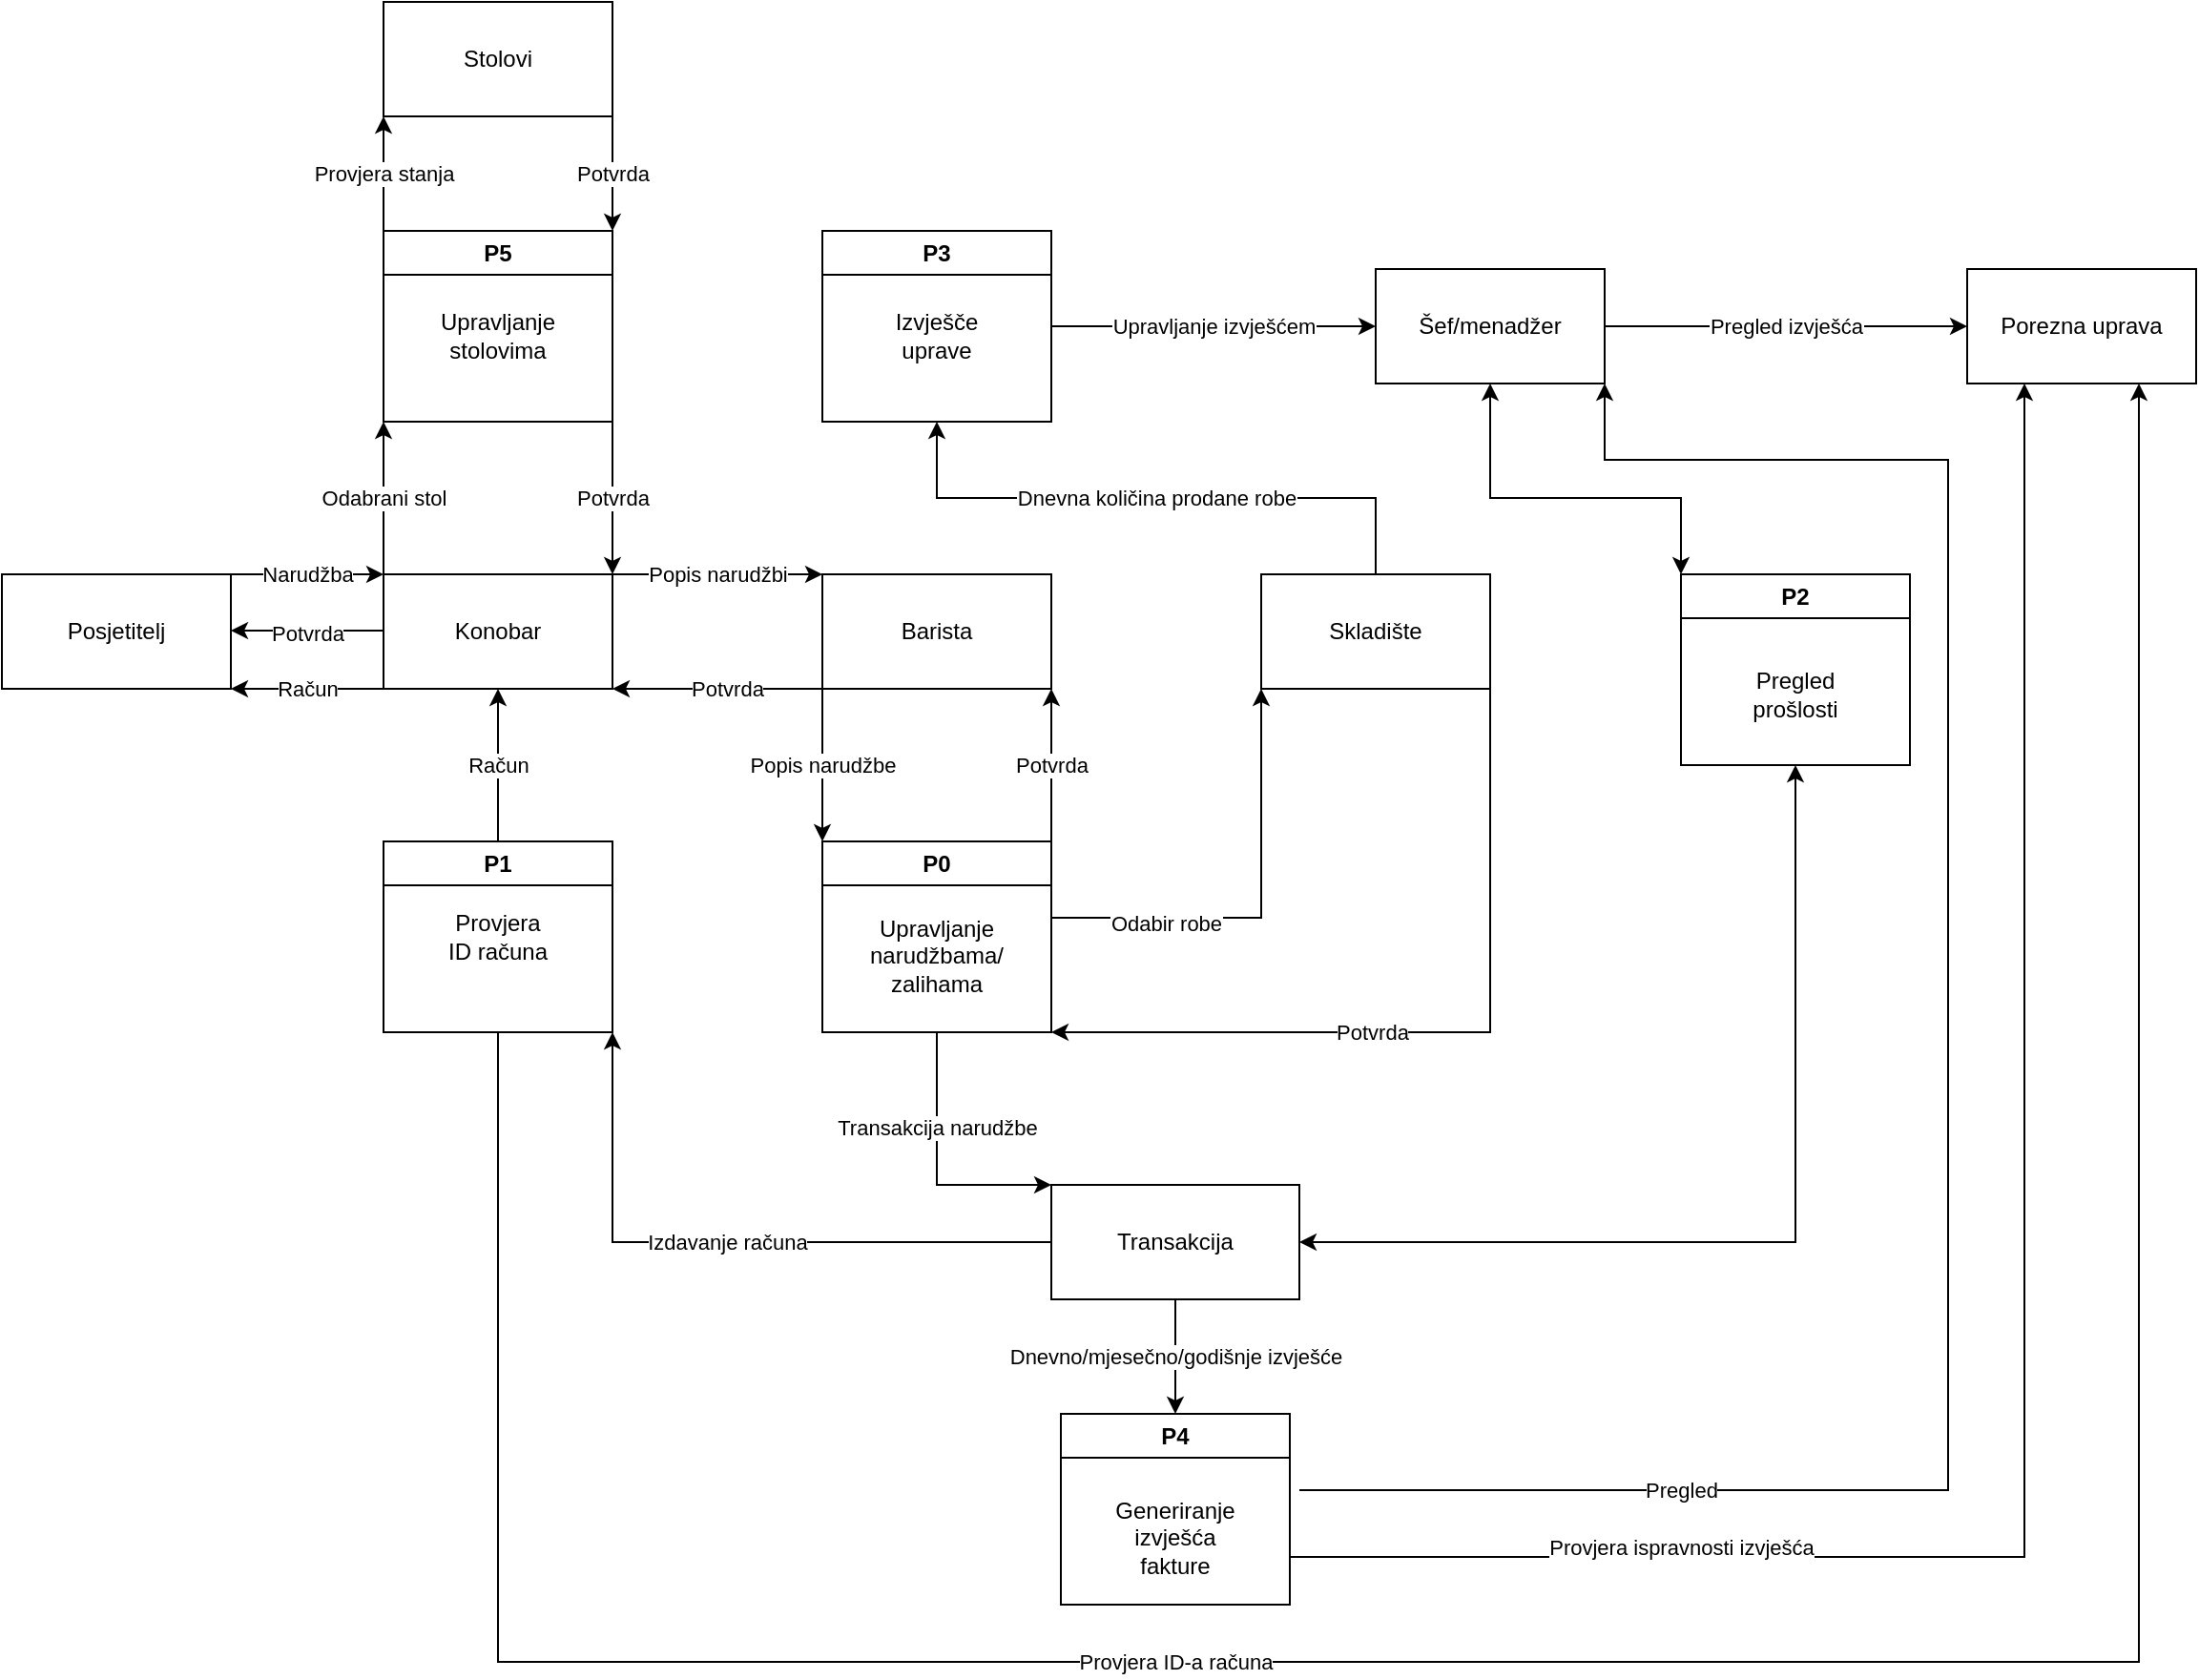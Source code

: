 <mxfile version="21.3.7" type="device">
  <diagram name="Page-1" id="0BlqeLsk4M3T90xiBLJw">
    <mxGraphModel dx="1262" dy="983" grid="0" gridSize="10" guides="1" tooltips="1" connect="1" arrows="1" fold="1" page="0" pageScale="1" pageWidth="850" pageHeight="1100" math="0" shadow="0">
      <root>
        <mxCell id="0" />
        <mxCell id="1" parent="0" />
        <mxCell id="Zt68qU3wiTfzOurYnXHW-1" value="P0" style="swimlane;whiteSpace=wrap;html=1;" parent="1" vertex="1">
          <mxGeometry x="470" y="340" width="120" height="100" as="geometry" />
        </mxCell>
        <mxCell id="Zt68qU3wiTfzOurYnXHW-45" value="Upravljanje narudžbama/&lt;br&gt;zalihama" style="text;html=1;strokeColor=none;fillColor=none;align=center;verticalAlign=middle;whiteSpace=wrap;rounded=0;" parent="Zt68qU3wiTfzOurYnXHW-1" vertex="1">
          <mxGeometry y="20" width="120" height="80" as="geometry" />
        </mxCell>
        <mxCell id="Zt68qU3wiTfzOurYnXHW-2" value="" style="rounded=0;whiteSpace=wrap;html=1;" parent="1" vertex="1">
          <mxGeometry x="40" y="200" width="120" height="60" as="geometry" />
        </mxCell>
        <mxCell id="Zt68qU3wiTfzOurYnXHW-3" value="Posjetitelj" style="text;html=1;strokeColor=none;fillColor=none;align=center;verticalAlign=middle;whiteSpace=wrap;rounded=0;" parent="1" vertex="1">
          <mxGeometry x="70" y="215" width="60" height="30" as="geometry" />
        </mxCell>
        <mxCell id="Zt68qU3wiTfzOurYnXHW-5" value="" style="rounded=0;whiteSpace=wrap;html=1;" parent="1" vertex="1">
          <mxGeometry x="240" y="200" width="120" height="60" as="geometry" />
        </mxCell>
        <mxCell id="Zt68qU3wiTfzOurYnXHW-6" value="Konobar" style="text;html=1;strokeColor=none;fillColor=none;align=center;verticalAlign=middle;whiteSpace=wrap;rounded=0;" parent="1" vertex="1">
          <mxGeometry x="270" y="215" width="60" height="30" as="geometry" />
        </mxCell>
        <mxCell id="Zt68qU3wiTfzOurYnXHW-8" value="" style="rounded=0;whiteSpace=wrap;html=1;" parent="1" vertex="1">
          <mxGeometry x="470" y="200" width="120" height="60" as="geometry" />
        </mxCell>
        <mxCell id="Zt68qU3wiTfzOurYnXHW-9" value="Barista" style="text;html=1;strokeColor=none;fillColor=none;align=center;verticalAlign=middle;whiteSpace=wrap;rounded=0;" parent="1" vertex="1">
          <mxGeometry x="500" y="215" width="60" height="30" as="geometry" />
        </mxCell>
        <mxCell id="Zt68qU3wiTfzOurYnXHW-14" value="" style="rounded=0;whiteSpace=wrap;html=1;" parent="1" vertex="1">
          <mxGeometry x="700" y="200" width="120" height="60" as="geometry" />
        </mxCell>
        <mxCell id="Zt68qU3wiTfzOurYnXHW-15" value="Skladište" style="text;html=1;strokeColor=none;fillColor=none;align=center;verticalAlign=middle;whiteSpace=wrap;rounded=0;" parent="1" vertex="1">
          <mxGeometry x="730" y="215" width="60" height="30" as="geometry" />
        </mxCell>
        <mxCell id="Zt68qU3wiTfzOurYnXHW-23" value="" style="endArrow=classic;html=1;rounded=0;" parent="1" edge="1">
          <mxGeometry relative="1" as="geometry">
            <mxPoint x="160" y="200" as="sourcePoint" />
            <mxPoint x="240" y="200" as="targetPoint" />
            <Array as="points">
              <mxPoint x="210" y="200" />
            </Array>
          </mxGeometry>
        </mxCell>
        <mxCell id="Zt68qU3wiTfzOurYnXHW-24" value="Narudžba" style="edgeLabel;resizable=0;html=1;align=center;verticalAlign=middle;" parent="Zt68qU3wiTfzOurYnXHW-23" connectable="0" vertex="1">
          <mxGeometry relative="1" as="geometry" />
        </mxCell>
        <mxCell id="Zt68qU3wiTfzOurYnXHW-25" value="" style="endArrow=classic;html=1;rounded=0;entryX=1;entryY=0.5;entryDx=0;entryDy=0;exitX=0;exitY=0.5;exitDx=0;exitDy=0;" parent="1" edge="1">
          <mxGeometry relative="1" as="geometry">
            <mxPoint x="240" y="229.5" as="sourcePoint" />
            <mxPoint x="160" y="229.5" as="targetPoint" />
            <Array as="points" />
          </mxGeometry>
        </mxCell>
        <mxCell id="Zt68qU3wiTfzOurYnXHW-26" value="Potvrda" style="edgeLabel;resizable=0;html=1;align=center;verticalAlign=middle;" parent="Zt68qU3wiTfzOurYnXHW-25" connectable="0" vertex="1">
          <mxGeometry relative="1" as="geometry">
            <mxPoint y="1" as="offset" />
          </mxGeometry>
        </mxCell>
        <mxCell id="Zt68qU3wiTfzOurYnXHW-27" value="" style="endArrow=classic;html=1;rounded=0;exitX=1;exitY=0;exitDx=0;exitDy=0;entryX=0;entryY=0;entryDx=0;entryDy=0;" parent="1" source="Zt68qU3wiTfzOurYnXHW-5" target="Zt68qU3wiTfzOurYnXHW-8" edge="1">
          <mxGeometry relative="1" as="geometry">
            <mxPoint x="470" y="230" as="sourcePoint" />
            <mxPoint x="570" y="230" as="targetPoint" />
          </mxGeometry>
        </mxCell>
        <mxCell id="Zt68qU3wiTfzOurYnXHW-28" value="Popis narudžbi" style="edgeLabel;resizable=0;html=1;align=center;verticalAlign=middle;" parent="Zt68qU3wiTfzOurYnXHW-27" connectable="0" vertex="1">
          <mxGeometry relative="1" as="geometry" />
        </mxCell>
        <mxCell id="Zt68qU3wiTfzOurYnXHW-29" value="" style="endArrow=classic;html=1;rounded=0;exitX=0;exitY=0.75;exitDx=0;exitDy=0;entryX=1;entryY=0.75;entryDx=0;entryDy=0;" parent="1" edge="1">
          <mxGeometry relative="1" as="geometry">
            <mxPoint x="470" y="260" as="sourcePoint" />
            <mxPoint x="360" y="260" as="targetPoint" />
            <Array as="points">
              <mxPoint x="390" y="260" />
            </Array>
          </mxGeometry>
        </mxCell>
        <mxCell id="Zt68qU3wiTfzOurYnXHW-30" value="Potvrda" style="edgeLabel;resizable=0;html=1;align=center;verticalAlign=middle;" parent="Zt68qU3wiTfzOurYnXHW-29" connectable="0" vertex="1">
          <mxGeometry relative="1" as="geometry">
            <mxPoint x="5" as="offset" />
          </mxGeometry>
        </mxCell>
        <mxCell id="Zt68qU3wiTfzOurYnXHW-32" value="P5" style="swimlane;whiteSpace=wrap;html=1;startSize=23;" parent="1" vertex="1">
          <mxGeometry x="240" y="20" width="120" height="100" as="geometry">
            <mxRectangle x="250" y="10" width="60" height="30" as="alternateBounds" />
          </mxGeometry>
        </mxCell>
        <mxCell id="Zt68qU3wiTfzOurYnXHW-33" value="Upravljanje stolovima" style="text;html=1;strokeColor=none;fillColor=none;align=center;verticalAlign=middle;whiteSpace=wrap;rounded=0;" parent="Zt68qU3wiTfzOurYnXHW-32" vertex="1">
          <mxGeometry x="20" y="30" width="80" height="50" as="geometry" />
        </mxCell>
        <mxCell id="Zt68qU3wiTfzOurYnXHW-36" value="" style="endArrow=classic;html=1;rounded=0;" parent="1" edge="1">
          <mxGeometry relative="1" as="geometry">
            <mxPoint x="360" y="120" as="sourcePoint" />
            <mxPoint x="360" y="200" as="targetPoint" />
          </mxGeometry>
        </mxCell>
        <mxCell id="Zt68qU3wiTfzOurYnXHW-37" value="Potvrda" style="edgeLabel;resizable=0;html=1;align=center;verticalAlign=middle;" parent="Zt68qU3wiTfzOurYnXHW-36" connectable="0" vertex="1">
          <mxGeometry relative="1" as="geometry" />
        </mxCell>
        <mxCell id="Zt68qU3wiTfzOurYnXHW-40" value="" style="endArrow=classic;html=1;rounded=0;exitX=0;exitY=1;exitDx=0;exitDy=0;entryX=0;entryY=0;entryDx=0;entryDy=0;" parent="1" source="Zt68qU3wiTfzOurYnXHW-8" target="Zt68qU3wiTfzOurYnXHW-1" edge="1">
          <mxGeometry relative="1" as="geometry">
            <mxPoint x="550" y="270" as="sourcePoint" />
            <mxPoint x="650" y="270" as="targetPoint" />
            <Array as="points" />
          </mxGeometry>
        </mxCell>
        <mxCell id="Zt68qU3wiTfzOurYnXHW-41" value="Popis narudžbe" style="edgeLabel;resizable=0;html=1;align=center;verticalAlign=middle;" parent="Zt68qU3wiTfzOurYnXHW-40" connectable="0" vertex="1">
          <mxGeometry relative="1" as="geometry" />
        </mxCell>
        <mxCell id="Zt68qU3wiTfzOurYnXHW-42" value="" style="endArrow=classic;html=1;rounded=0;exitX=1;exitY=0;exitDx=0;exitDy=0;entryX=1;entryY=1;entryDx=0;entryDy=0;" parent="1" source="Zt68qU3wiTfzOurYnXHW-1" target="Zt68qU3wiTfzOurYnXHW-8" edge="1">
          <mxGeometry relative="1" as="geometry">
            <mxPoint x="550" y="270" as="sourcePoint" />
            <mxPoint x="650" y="270" as="targetPoint" />
          </mxGeometry>
        </mxCell>
        <mxCell id="Zt68qU3wiTfzOurYnXHW-43" value="Potvrda" style="edgeLabel;resizable=0;html=1;align=center;verticalAlign=middle;" parent="Zt68qU3wiTfzOurYnXHW-42" connectable="0" vertex="1">
          <mxGeometry relative="1" as="geometry" />
        </mxCell>
        <mxCell id="Zt68qU3wiTfzOurYnXHW-46" value="" style="endArrow=classic;html=1;rounded=0;entryX=0;entryY=1;entryDx=0;entryDy=0;exitX=1;exitY=0.25;exitDx=0;exitDy=0;" parent="1" source="Zt68qU3wiTfzOurYnXHW-45" target="Zt68qU3wiTfzOurYnXHW-14" edge="1">
          <mxGeometry relative="1" as="geometry">
            <mxPoint x="590" y="400" as="sourcePoint" />
            <mxPoint x="690" y="400" as="targetPoint" />
            <Array as="points">
              <mxPoint x="700" y="380" />
            </Array>
          </mxGeometry>
        </mxCell>
        <mxCell id="Zt68qU3wiTfzOurYnXHW-47" value="Odabir robe" style="edgeLabel;resizable=0;html=1;align=center;verticalAlign=middle;" parent="Zt68qU3wiTfzOurYnXHW-46" connectable="0" vertex="1">
          <mxGeometry relative="1" as="geometry">
            <mxPoint x="-50" y="8" as="offset" />
          </mxGeometry>
        </mxCell>
        <mxCell id="Zt68qU3wiTfzOurYnXHW-48" value="" style="endArrow=classic;html=1;rounded=0;entryX=1;entryY=1;entryDx=0;entryDy=0;exitX=1;exitY=1;exitDx=0;exitDy=0;" parent="1" source="Zt68qU3wiTfzOurYnXHW-14" target="Zt68qU3wiTfzOurYnXHW-45" edge="1">
          <mxGeometry relative="1" as="geometry">
            <mxPoint x="650" y="490" as="sourcePoint" />
            <mxPoint x="750" y="490" as="targetPoint" />
            <Array as="points">
              <mxPoint x="820" y="440" />
            </Array>
          </mxGeometry>
        </mxCell>
        <mxCell id="Zt68qU3wiTfzOurYnXHW-49" value="Potvrda" style="edgeLabel;resizable=0;html=1;align=center;verticalAlign=middle;" parent="Zt68qU3wiTfzOurYnXHW-48" connectable="0" vertex="1">
          <mxGeometry relative="1" as="geometry">
            <mxPoint x="-37" as="offset" />
          </mxGeometry>
        </mxCell>
        <mxCell id="Zt68qU3wiTfzOurYnXHW-50" value="P3" style="swimlane;whiteSpace=wrap;html=1;" parent="1" vertex="1">
          <mxGeometry x="470" y="20" width="120" height="100" as="geometry" />
        </mxCell>
        <mxCell id="Zt68qU3wiTfzOurYnXHW-51" value="Izvješče uprave" style="text;html=1;strokeColor=none;fillColor=none;align=center;verticalAlign=middle;whiteSpace=wrap;rounded=0;" parent="Zt68qU3wiTfzOurYnXHW-50" vertex="1">
          <mxGeometry x="25" y="30" width="70" height="50" as="geometry" />
        </mxCell>
        <mxCell id="Zt68qU3wiTfzOurYnXHW-52" value="" style="endArrow=classic;html=1;rounded=0;entryX=0.5;entryY=1;entryDx=0;entryDy=0;exitX=0.5;exitY=0;exitDx=0;exitDy=0;" parent="1" source="Zt68qU3wiTfzOurYnXHW-14" target="Zt68qU3wiTfzOurYnXHW-50" edge="1">
          <mxGeometry relative="1" as="geometry">
            <mxPoint x="510" y="290" as="sourcePoint" />
            <mxPoint x="610" y="290" as="targetPoint" />
            <Array as="points">
              <mxPoint x="760" y="160" />
              <mxPoint x="530" y="160" />
            </Array>
          </mxGeometry>
        </mxCell>
        <mxCell id="Zt68qU3wiTfzOurYnXHW-53" value="Dnevna količina prodane robe" style="edgeLabel;resizable=0;html=1;align=center;verticalAlign=middle;" parent="Zt68qU3wiTfzOurYnXHW-52" connectable="0" vertex="1">
          <mxGeometry relative="1" as="geometry" />
        </mxCell>
        <mxCell id="Zt68qU3wiTfzOurYnXHW-54" value="P2" style="swimlane;whiteSpace=wrap;html=1;" parent="1" vertex="1">
          <mxGeometry x="920" y="200" width="120" height="100" as="geometry" />
        </mxCell>
        <mxCell id="Zt68qU3wiTfzOurYnXHW-55" value="Pregled prošlosti" style="text;html=1;strokeColor=none;fillColor=none;align=center;verticalAlign=middle;whiteSpace=wrap;rounded=0;" parent="Zt68qU3wiTfzOurYnXHW-54" vertex="1">
          <mxGeometry x="20" y="35" width="80" height="55" as="geometry" />
        </mxCell>
        <mxCell id="Zt68qU3wiTfzOurYnXHW-56" value="P1" style="swimlane;whiteSpace=wrap;html=1;" parent="1" vertex="1">
          <mxGeometry x="240" y="340" width="120" height="100" as="geometry" />
        </mxCell>
        <mxCell id="Zt68qU3wiTfzOurYnXHW-57" value="Provjera ID računa" style="text;html=1;strokeColor=none;fillColor=none;align=center;verticalAlign=middle;whiteSpace=wrap;rounded=0;" parent="Zt68qU3wiTfzOurYnXHW-56" vertex="1">
          <mxGeometry x="30" y="35" width="60" height="30" as="geometry" />
        </mxCell>
        <mxCell id="Zt68qU3wiTfzOurYnXHW-58" value="" style="rounded=0;whiteSpace=wrap;html=1;" parent="1" vertex="1">
          <mxGeometry x="590" y="520" width="130" height="60" as="geometry" />
        </mxCell>
        <mxCell id="Zt68qU3wiTfzOurYnXHW-59" value="" style="endArrow=classic;html=1;rounded=0;exitX=0.5;exitY=1;exitDx=0;exitDy=0;entryX=0;entryY=0;entryDx=0;entryDy=0;" parent="1" source="Zt68qU3wiTfzOurYnXHW-45" target="Zt68qU3wiTfzOurYnXHW-58" edge="1">
          <mxGeometry relative="1" as="geometry">
            <mxPoint x="440" y="560" as="sourcePoint" />
            <mxPoint x="540" y="560" as="targetPoint" />
            <Array as="points">
              <mxPoint x="530" y="520" />
            </Array>
          </mxGeometry>
        </mxCell>
        <mxCell id="Zt68qU3wiTfzOurYnXHW-60" value="Transakcija narudžbe" style="edgeLabel;resizable=0;html=1;align=center;verticalAlign=middle;" parent="Zt68qU3wiTfzOurYnXHW-59" connectable="0" vertex="1">
          <mxGeometry relative="1" as="geometry">
            <mxPoint y="-20" as="offset" />
          </mxGeometry>
        </mxCell>
        <mxCell id="Zt68qU3wiTfzOurYnXHW-61" value="Transakcija" style="text;html=1;strokeColor=none;fillColor=none;align=center;verticalAlign=middle;whiteSpace=wrap;rounded=0;" parent="1" vertex="1">
          <mxGeometry x="615" y="535" width="80" height="30" as="geometry" />
        </mxCell>
        <mxCell id="Zt68qU3wiTfzOurYnXHW-62" value="" style="endArrow=classic;startArrow=classic;html=1;rounded=0;entryX=0.5;entryY=1;entryDx=0;entryDy=0;exitX=1;exitY=0.5;exitDx=0;exitDy=0;" parent="1" source="Zt68qU3wiTfzOurYnXHW-58" target="Zt68qU3wiTfzOurYnXHW-54" edge="1">
          <mxGeometry width="50" height="50" relative="1" as="geometry">
            <mxPoint x="850" y="550" as="sourcePoint" />
            <mxPoint x="900" y="500" as="targetPoint" />
            <Array as="points">
              <mxPoint x="980" y="550" />
            </Array>
          </mxGeometry>
        </mxCell>
        <mxCell id="Zt68qU3wiTfzOurYnXHW-63" value="" style="endArrow=classic;html=1;rounded=0;exitX=0;exitY=1;exitDx=0;exitDy=0;entryX=1;entryY=1;entryDx=0;entryDy=0;" parent="1" source="Zt68qU3wiTfzOurYnXHW-5" target="Zt68qU3wiTfzOurYnXHW-2" edge="1">
          <mxGeometry relative="1" as="geometry">
            <mxPoint x="400" y="330" as="sourcePoint" />
            <mxPoint x="500" y="330" as="targetPoint" />
          </mxGeometry>
        </mxCell>
        <mxCell id="Zt68qU3wiTfzOurYnXHW-64" value="Račun" style="edgeLabel;resizable=0;html=1;align=center;verticalAlign=middle;" parent="Zt68qU3wiTfzOurYnXHW-63" connectable="0" vertex="1">
          <mxGeometry relative="1" as="geometry" />
        </mxCell>
        <mxCell id="Zt68qU3wiTfzOurYnXHW-65" value="" style="endArrow=classic;html=1;rounded=0;exitX=0.5;exitY=0;exitDx=0;exitDy=0;entryX=0.5;entryY=1;entryDx=0;entryDy=0;" parent="1" source="Zt68qU3wiTfzOurYnXHW-56" target="Zt68qU3wiTfzOurYnXHW-5" edge="1">
          <mxGeometry relative="1" as="geometry">
            <mxPoint x="400" y="330" as="sourcePoint" />
            <mxPoint x="500" y="330" as="targetPoint" />
          </mxGeometry>
        </mxCell>
        <mxCell id="Zt68qU3wiTfzOurYnXHW-66" value="Račun" style="edgeLabel;resizable=0;html=1;align=center;verticalAlign=middle;" parent="Zt68qU3wiTfzOurYnXHW-65" connectable="0" vertex="1">
          <mxGeometry relative="1" as="geometry" />
        </mxCell>
        <mxCell id="Zt68qU3wiTfzOurYnXHW-67" value="" style="endArrow=classic;html=1;rounded=0;exitX=0;exitY=0.5;exitDx=0;exitDy=0;entryX=1;entryY=1;entryDx=0;entryDy=0;" parent="1" source="Zt68qU3wiTfzOurYnXHW-58" target="Zt68qU3wiTfzOurYnXHW-56" edge="1">
          <mxGeometry relative="1" as="geometry">
            <mxPoint x="260" y="600" as="sourcePoint" />
            <mxPoint x="360" y="600" as="targetPoint" />
            <Array as="points">
              <mxPoint x="360" y="550" />
            </Array>
          </mxGeometry>
        </mxCell>
        <mxCell id="Zt68qU3wiTfzOurYnXHW-68" value="Izdavanje računa" style="edgeLabel;resizable=0;html=1;align=center;verticalAlign=middle;" parent="Zt68qU3wiTfzOurYnXHW-67" connectable="0" vertex="1">
          <mxGeometry relative="1" as="geometry" />
        </mxCell>
        <mxCell id="Zt68qU3wiTfzOurYnXHW-69" value="P4" style="swimlane;whiteSpace=wrap;html=1;startSize=23;" parent="1" vertex="1">
          <mxGeometry x="595" y="640" width="120" height="100" as="geometry" />
        </mxCell>
        <mxCell id="Zt68qU3wiTfzOurYnXHW-73" value="Generiranje izvješća fakture" style="text;html=1;strokeColor=none;fillColor=none;align=center;verticalAlign=middle;whiteSpace=wrap;rounded=0;" parent="Zt68qU3wiTfzOurYnXHW-69" vertex="1">
          <mxGeometry x="30" y="50" width="60" height="30" as="geometry" />
        </mxCell>
        <mxCell id="Zt68qU3wiTfzOurYnXHW-71" value="" style="endArrow=classic;html=1;rounded=0;exitX=0.5;exitY=1;exitDx=0;exitDy=0;entryX=0.5;entryY=0;entryDx=0;entryDy=0;" parent="1" source="Zt68qU3wiTfzOurYnXHW-58" target="Zt68qU3wiTfzOurYnXHW-69" edge="1">
          <mxGeometry relative="1" as="geometry">
            <mxPoint x="510" y="590" as="sourcePoint" />
            <mxPoint x="610" y="590" as="targetPoint" />
          </mxGeometry>
        </mxCell>
        <mxCell id="Zt68qU3wiTfzOurYnXHW-72" value="Dnevno/mjesečno/godišnje izvješće" style="edgeLabel;resizable=0;html=1;align=center;verticalAlign=middle;" parent="Zt68qU3wiTfzOurYnXHW-71" connectable="0" vertex="1">
          <mxGeometry relative="1" as="geometry" />
        </mxCell>
        <mxCell id="Zt68qU3wiTfzOurYnXHW-74" value="" style="rounded=0;whiteSpace=wrap;html=1;" parent="1" vertex="1">
          <mxGeometry x="760" y="40" width="120" height="60" as="geometry" />
        </mxCell>
        <mxCell id="Zt68qU3wiTfzOurYnXHW-75" value="" style="endArrow=classic;html=1;rounded=0;exitX=1;exitY=0.5;exitDx=0;exitDy=0;entryX=0;entryY=0.5;entryDx=0;entryDy=0;" parent="1" source="Zt68qU3wiTfzOurYnXHW-50" target="Zt68qU3wiTfzOurYnXHW-74" edge="1">
          <mxGeometry relative="1" as="geometry">
            <mxPoint x="610" y="140" as="sourcePoint" />
            <mxPoint x="710" y="140" as="targetPoint" />
          </mxGeometry>
        </mxCell>
        <mxCell id="Zt68qU3wiTfzOurYnXHW-76" value="Upravljanje izvješćem" style="edgeLabel;resizable=0;html=1;align=center;verticalAlign=middle;" parent="Zt68qU3wiTfzOurYnXHW-75" connectable="0" vertex="1">
          <mxGeometry relative="1" as="geometry" />
        </mxCell>
        <mxCell id="Zt68qU3wiTfzOurYnXHW-77" value="Šef/menadžer" style="text;html=1;strokeColor=none;fillColor=none;align=center;verticalAlign=middle;whiteSpace=wrap;rounded=0;" parent="1" vertex="1">
          <mxGeometry x="790" y="55" width="60" height="30" as="geometry" />
        </mxCell>
        <mxCell id="Zt68qU3wiTfzOurYnXHW-80" value="" style="endArrow=classic;startArrow=classic;html=1;rounded=0;exitX=0;exitY=0;exitDx=0;exitDy=0;entryX=0.5;entryY=1;entryDx=0;entryDy=0;" parent="1" source="Zt68qU3wiTfzOurYnXHW-54" target="Zt68qU3wiTfzOurYnXHW-74" edge="1">
          <mxGeometry width="50" height="50" relative="1" as="geometry">
            <mxPoint x="640" y="270" as="sourcePoint" />
            <mxPoint x="690" y="220" as="targetPoint" />
            <Array as="points">
              <mxPoint x="920" y="160" />
              <mxPoint x="820" y="160" />
            </Array>
          </mxGeometry>
        </mxCell>
        <mxCell id="Zt68qU3wiTfzOurYnXHW-81" value="" style="endArrow=classic;html=1;rounded=0;entryX=1;entryY=1;entryDx=0;entryDy=0;" parent="1" target="Zt68qU3wiTfzOurYnXHW-74" edge="1">
          <mxGeometry relative="1" as="geometry">
            <mxPoint x="720" y="680" as="sourcePoint" />
            <mxPoint x="1110" y="250" as="targetPoint" />
            <Array as="points">
              <mxPoint x="1060" y="680" />
              <mxPoint x="1060" y="270" />
              <mxPoint x="1060" y="140" />
              <mxPoint x="880" y="140" />
            </Array>
          </mxGeometry>
        </mxCell>
        <mxCell id="Zt68qU3wiTfzOurYnXHW-82" value="Pregled" style="edgeLabel;resizable=0;html=1;align=center;verticalAlign=middle;" parent="Zt68qU3wiTfzOurYnXHW-81" connectable="0" vertex="1">
          <mxGeometry relative="1" as="geometry">
            <mxPoint x="-140" y="210" as="offset" />
          </mxGeometry>
        </mxCell>
        <mxCell id="Zt68qU3wiTfzOurYnXHW-83" value="" style="rounded=0;whiteSpace=wrap;html=1;" parent="1" vertex="1">
          <mxGeometry x="1070" y="40" width="120" height="60" as="geometry" />
        </mxCell>
        <mxCell id="Zt68qU3wiTfzOurYnXHW-84" value="" style="endArrow=classic;html=1;rounded=0;exitX=1;exitY=0.75;exitDx=0;exitDy=0;entryX=0.25;entryY=1;entryDx=0;entryDy=0;" parent="1" source="Zt68qU3wiTfzOurYnXHW-69" target="Zt68qU3wiTfzOurYnXHW-83" edge="1">
          <mxGeometry relative="1" as="geometry">
            <mxPoint x="800" y="610" as="sourcePoint" />
            <mxPoint x="1220" y="370" as="targetPoint" />
            <Array as="points">
              <mxPoint x="1100" y="715" />
            </Array>
          </mxGeometry>
        </mxCell>
        <mxCell id="Zt68qU3wiTfzOurYnXHW-85" value="Provjera ispravnosti izvješća" style="edgeLabel;resizable=0;html=1;align=center;verticalAlign=middle;" parent="Zt68qU3wiTfzOurYnXHW-84" connectable="0" vertex="1">
          <mxGeometry relative="1" as="geometry">
            <mxPoint x="-180" y="110" as="offset" />
          </mxGeometry>
        </mxCell>
        <mxCell id="Zt68qU3wiTfzOurYnXHW-86" value="" style="endArrow=classic;html=1;rounded=0;exitX=0.5;exitY=1;exitDx=0;exitDy=0;" parent="1" source="Zt68qU3wiTfzOurYnXHW-56" edge="1">
          <mxGeometry relative="1" as="geometry">
            <mxPoint x="190" y="740" as="sourcePoint" />
            <mxPoint x="1160" y="100" as="targetPoint" />
            <Array as="points">
              <mxPoint x="300" y="770" />
              <mxPoint x="1160" y="770" />
            </Array>
          </mxGeometry>
        </mxCell>
        <mxCell id="Zt68qU3wiTfzOurYnXHW-87" value="Provjera ID-a računa" style="edgeLabel;resizable=0;html=1;align=center;verticalAlign=middle;" parent="Zt68qU3wiTfzOurYnXHW-86" connectable="0" vertex="1">
          <mxGeometry relative="1" as="geometry">
            <mxPoint x="-245" as="offset" />
          </mxGeometry>
        </mxCell>
        <mxCell id="Zt68qU3wiTfzOurYnXHW-89" value="Porezna uprava" style="text;html=1;strokeColor=none;fillColor=none;align=center;verticalAlign=middle;whiteSpace=wrap;rounded=0;" parent="1" vertex="1">
          <mxGeometry x="1085" y="40" width="90" height="60" as="geometry" />
        </mxCell>
        <mxCell id="Zt68qU3wiTfzOurYnXHW-94" value="" style="endArrow=classic;html=1;rounded=0;exitX=1;exitY=0.5;exitDx=0;exitDy=0;entryX=0;entryY=0.5;entryDx=0;entryDy=0;" parent="1" source="Zt68qU3wiTfzOurYnXHW-74" target="Zt68qU3wiTfzOurYnXHW-83" edge="1">
          <mxGeometry relative="1" as="geometry">
            <mxPoint x="690" y="360" as="sourcePoint" />
            <mxPoint x="790" y="350" as="targetPoint" />
          </mxGeometry>
        </mxCell>
        <mxCell id="Zt68qU3wiTfzOurYnXHW-95" value="Pregled izvješća" style="edgeLabel;resizable=0;html=1;align=center;verticalAlign=middle;" parent="Zt68qU3wiTfzOurYnXHW-94" connectable="0" vertex="1">
          <mxGeometry relative="1" as="geometry" />
        </mxCell>
        <mxCell id="Zt68qU3wiTfzOurYnXHW-96" value="" style="endArrow=classic;html=1;rounded=0;exitX=0;exitY=0;exitDx=0;exitDy=0;entryX=0;entryY=1;entryDx=0;entryDy=0;" parent="1" source="Zt68qU3wiTfzOurYnXHW-5" target="Zt68qU3wiTfzOurYnXHW-32" edge="1">
          <mxGeometry relative="1" as="geometry">
            <mxPoint x="740" y="410" as="sourcePoint" />
            <mxPoint x="840" y="410" as="targetPoint" />
          </mxGeometry>
        </mxCell>
        <mxCell id="Zt68qU3wiTfzOurYnXHW-97" value="Odabrani stol" style="edgeLabel;resizable=0;html=1;align=center;verticalAlign=middle;" parent="Zt68qU3wiTfzOurYnXHW-96" connectable="0" vertex="1">
          <mxGeometry relative="1" as="geometry" />
        </mxCell>
        <mxCell id="Zt68qU3wiTfzOurYnXHW-98" value="" style="rounded=0;whiteSpace=wrap;html=1;" parent="1" vertex="1">
          <mxGeometry x="240" y="-100" width="120" height="60" as="geometry" />
        </mxCell>
        <mxCell id="Zt68qU3wiTfzOurYnXHW-99" value="" style="endArrow=classic;html=1;rounded=0;entryX=0;entryY=1;entryDx=0;entryDy=0;exitX=0;exitY=0;exitDx=0;exitDy=0;" parent="1" source="Zt68qU3wiTfzOurYnXHW-32" target="Zt68qU3wiTfzOurYnXHW-98" edge="1">
          <mxGeometry relative="1" as="geometry">
            <mxPoint x="150" y="20" as="sourcePoint" />
            <mxPoint x="250" y="20" as="targetPoint" />
          </mxGeometry>
        </mxCell>
        <mxCell id="Zt68qU3wiTfzOurYnXHW-100" value="Provjera stanja" style="edgeLabel;resizable=0;html=1;align=center;verticalAlign=middle;" parent="Zt68qU3wiTfzOurYnXHW-99" connectable="0" vertex="1">
          <mxGeometry relative="1" as="geometry" />
        </mxCell>
        <mxCell id="Zt68qU3wiTfzOurYnXHW-101" value="" style="endArrow=classic;html=1;rounded=0;exitX=1;exitY=1;exitDx=0;exitDy=0;entryX=1;entryY=0;entryDx=0;entryDy=0;" parent="1" source="Zt68qU3wiTfzOurYnXHW-98" target="Zt68qU3wiTfzOurYnXHW-32" edge="1">
          <mxGeometry relative="1" as="geometry">
            <mxPoint x="750" y="170" as="sourcePoint" />
            <mxPoint x="850" y="170" as="targetPoint" />
          </mxGeometry>
        </mxCell>
        <mxCell id="Zt68qU3wiTfzOurYnXHW-102" value="Potvrda" style="edgeLabel;resizable=0;html=1;align=center;verticalAlign=middle;" parent="Zt68qU3wiTfzOurYnXHW-101" connectable="0" vertex="1">
          <mxGeometry relative="1" as="geometry" />
        </mxCell>
        <mxCell id="Zt68qU3wiTfzOurYnXHW-103" value="Stolovi" style="text;html=1;strokeColor=none;fillColor=none;align=center;verticalAlign=middle;whiteSpace=wrap;rounded=0;" parent="1" vertex="1">
          <mxGeometry x="270" y="-85" width="60" height="30" as="geometry" />
        </mxCell>
      </root>
    </mxGraphModel>
  </diagram>
</mxfile>
